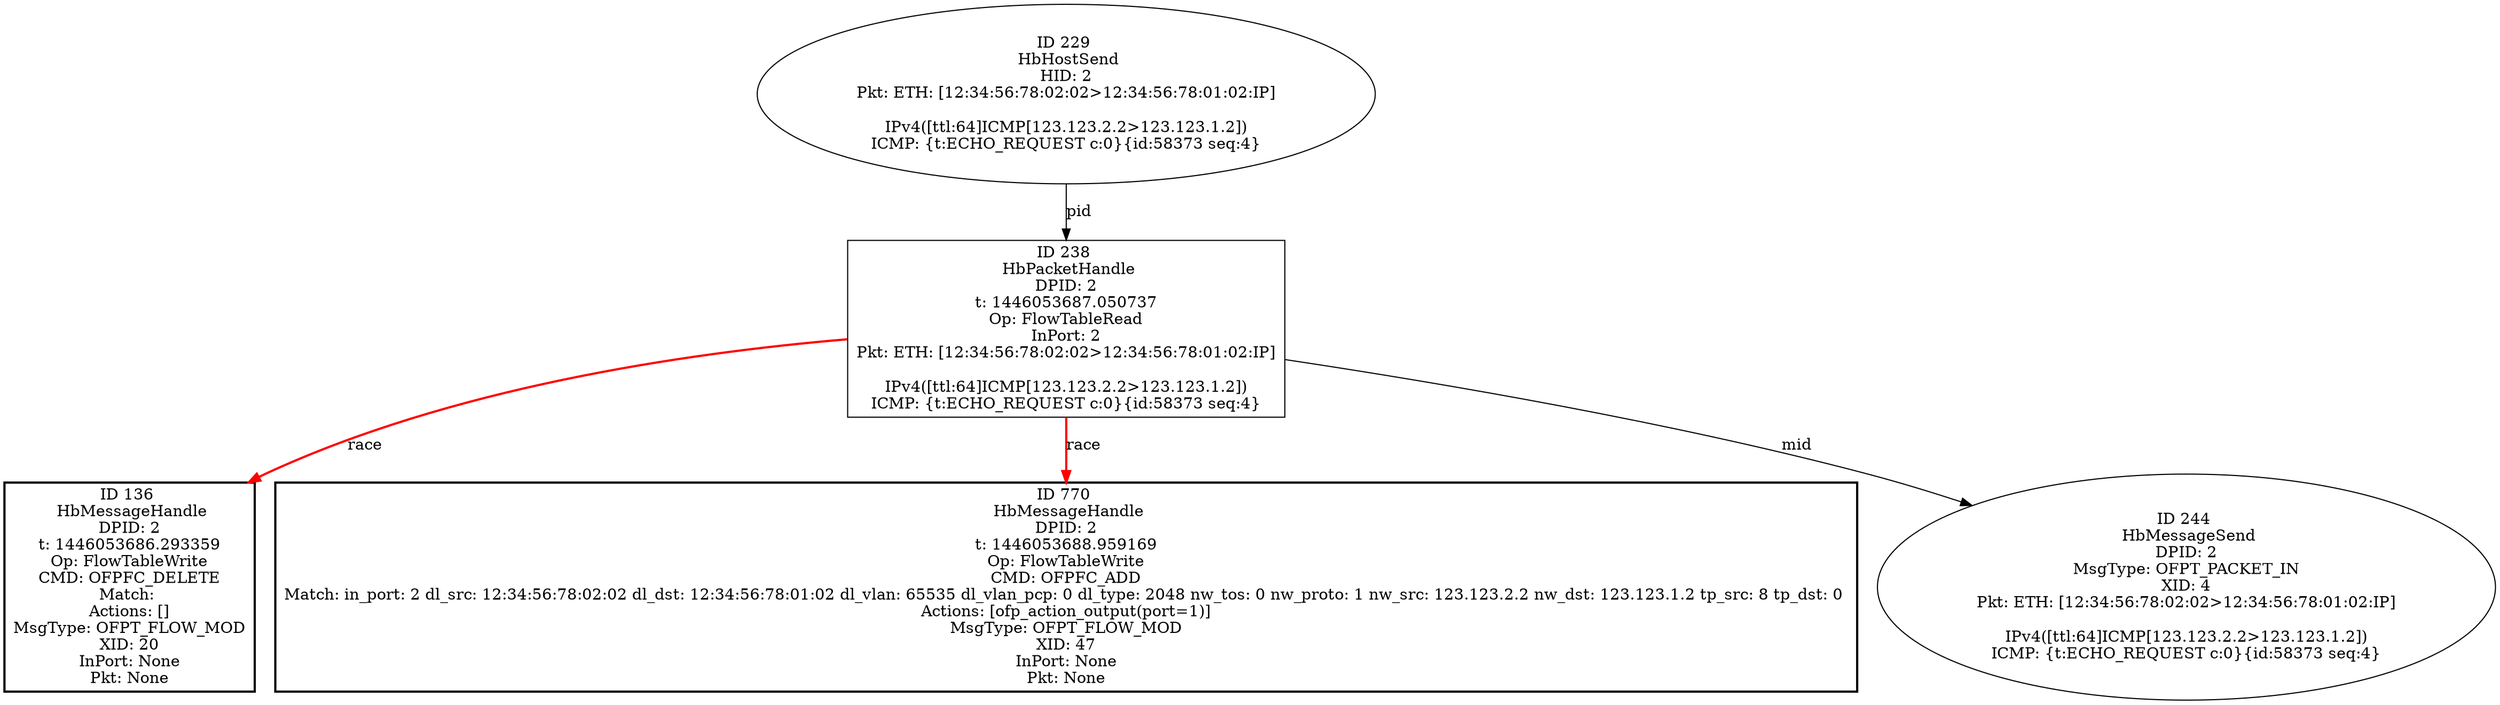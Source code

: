 strict digraph G {
136 [shape=box, style=bold, event=<hb_events.HbMessageHandle object at 0x103a4d6d0>, label="ID 136 
 HbMessageHandle
DPID: 2
t: 1446053686.293359
Op: FlowTableWrite
CMD: OFPFC_DELETE
Match: 
Actions: []
MsgType: OFPT_FLOW_MOD
XID: 20
InPort: None
Pkt: None"];
770 [shape=box, style=bold, event=<hb_events.HbMessageHandle object at 0x103b0d950>, label="ID 770 
 HbMessageHandle
DPID: 2
t: 1446053688.959169
Op: FlowTableWrite
CMD: OFPFC_ADD
Match: in_port: 2 dl_src: 12:34:56:78:02:02 dl_dst: 12:34:56:78:01:02 dl_vlan: 65535 dl_vlan_pcp: 0 dl_type: 2048 nw_tos: 0 nw_proto: 1 nw_src: 123.123.2.2 nw_dst: 123.123.1.2 tp_src: 8 tp_dst: 0 
Actions: [ofp_action_output(port=1)]
MsgType: OFPT_FLOW_MOD
XID: 47
InPort: None
Pkt: None"];
244 [shape=oval, event=<hb_events.HbMessageSend object at 0x103a758d0>, label="ID 244 
 HbMessageSend
DPID: 2
MsgType: OFPT_PACKET_IN
XID: 4
Pkt: ETH: [12:34:56:78:02:02>12:34:56:78:01:02:IP]

IPv4([ttl:64]ICMP[123.123.2.2>123.123.1.2])
ICMP: {t:ECHO_REQUEST c:0}{id:58373 seq:4}"];
229 [shape=oval, event=<hb_events.HbHostSend object at 0x103a6f8d0>, label="ID 229 
 HbHostSend
HID: 2
Pkt: ETH: [12:34:56:78:02:02>12:34:56:78:01:02:IP]

IPv4([ttl:64]ICMP[123.123.2.2>123.123.1.2])
ICMP: {t:ECHO_REQUEST c:0}{id:58373 seq:4}"];
238 [shape=box, event=<hb_events.HbPacketHandle object at 0x103a6ff90>, label="ID 238 
 HbPacketHandle
DPID: 2
t: 1446053687.050737
Op: FlowTableRead
InPort: 2
Pkt: ETH: [12:34:56:78:02:02>12:34:56:78:01:02:IP]

IPv4([ttl:64]ICMP[123.123.2.2>123.123.1.2])
ICMP: {t:ECHO_REQUEST c:0}{id:58373 seq:4}"];
229 -> 238  [rel=pid, label=pid];
238 -> 136  [harmful=True, color=red, style=bold, rel=race, label=race];
238 -> 770  [harmful=True, color=red, style=bold, rel=race, label=race];
238 -> 244  [rel=mid, label=mid];
}
